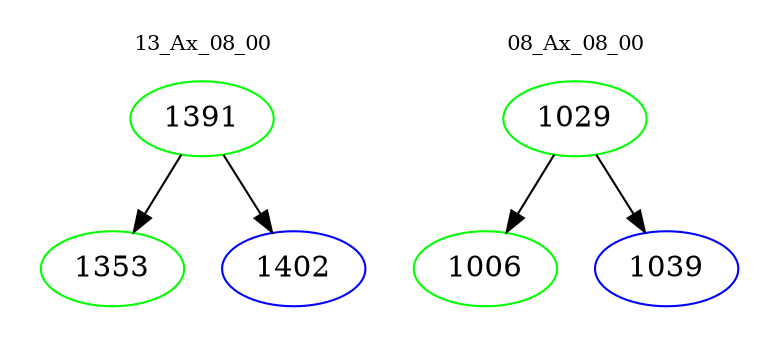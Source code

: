 digraph{
subgraph cluster_0 {
color = white
label = "13_Ax_08_00";
fontsize=10;
T0_1391 [label="1391", color="green"]
T0_1391 -> T0_1353 [color="black"]
T0_1353 [label="1353", color="green"]
T0_1391 -> T0_1402 [color="black"]
T0_1402 [label="1402", color="blue"]
}
subgraph cluster_1 {
color = white
label = "08_Ax_08_00";
fontsize=10;
T1_1029 [label="1029", color="green"]
T1_1029 -> T1_1006 [color="black"]
T1_1006 [label="1006", color="green"]
T1_1029 -> T1_1039 [color="black"]
T1_1039 [label="1039", color="blue"]
}
}
